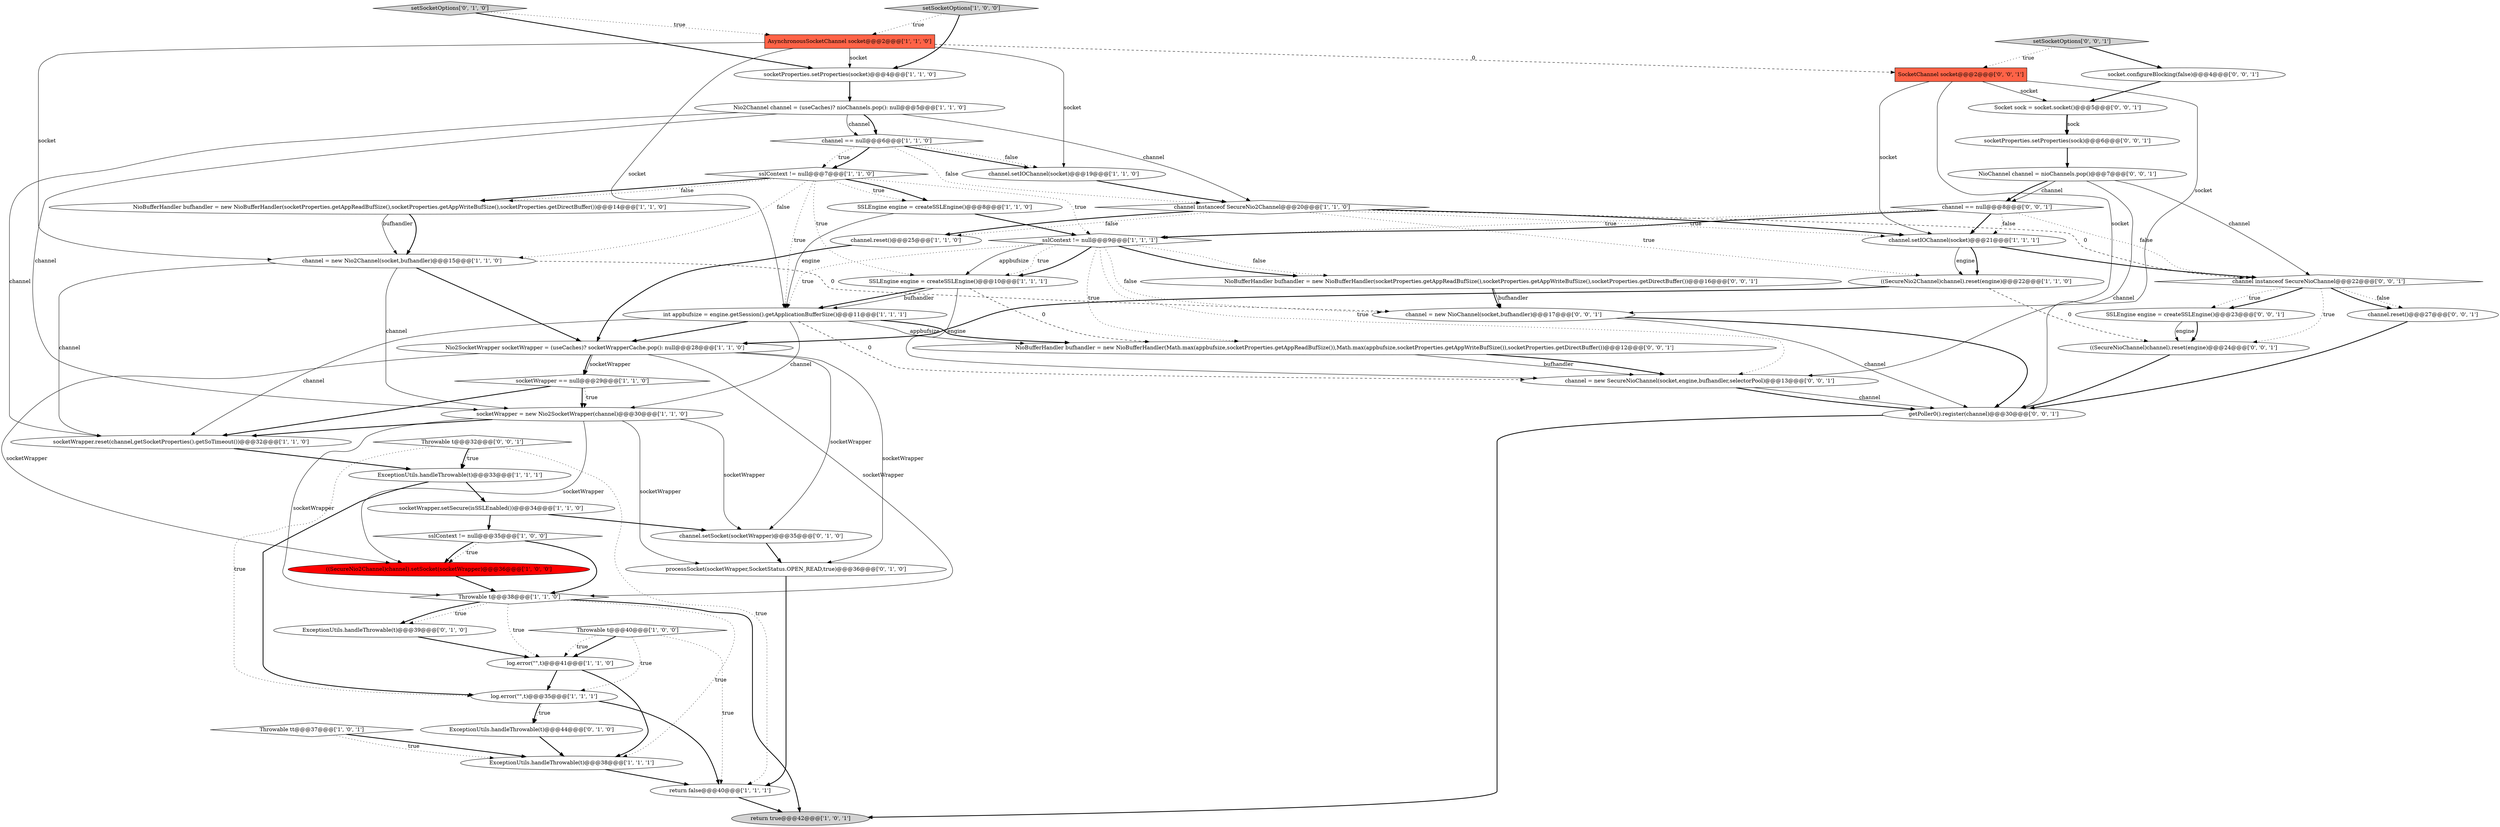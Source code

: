 digraph {
51 [style = filled, label = "socketProperties.setProperties(sock)@@@6@@@['0', '0', '1']", fillcolor = white, shape = ellipse image = "AAA0AAABBB3BBB"];
40 [style = filled, label = "Socket sock = socket.socket()@@@5@@@['0', '0', '1']", fillcolor = white, shape = ellipse image = "AAA0AAABBB3BBB"];
45 [style = filled, label = "NioBufferHandler bufhandler = new NioBufferHandler(socketProperties.getAppReadBufSize(),socketProperties.getAppWriteBufSize(),socketProperties.getDirectBuffer())@@@16@@@['0', '0', '1']", fillcolor = white, shape = ellipse image = "AAA0AAABBB3BBB"];
6 [style = filled, label = "socketWrapper.reset(channel,getSocketProperties().getSoTimeout())@@@32@@@['1', '1', '0']", fillcolor = white, shape = ellipse image = "AAA0AAABBB1BBB"];
21 [style = filled, label = "SSLEngine engine = createSSLEngine()@@@10@@@['1', '1', '1']", fillcolor = white, shape = ellipse image = "AAA0AAABBB1BBB"];
32 [style = filled, label = "((SecureNio2Channel)channel).setSocket(socketWrapper)@@@36@@@['1', '0', '0']", fillcolor = red, shape = ellipse image = "AAA1AAABBB1BBB"];
33 [style = filled, label = "processSocket(socketWrapper,SocketStatus.OPEN_READ,true)@@@36@@@['0', '1', '0']", fillcolor = white, shape = ellipse image = "AAA0AAABBB2BBB"];
47 [style = filled, label = "NioBufferHandler bufhandler = new NioBufferHandler(Math.max(appbufsize,socketProperties.getAppReadBufSize()),Math.max(appbufsize,socketProperties.getAppWriteBufSize()),socketProperties.getDirectBuffer())@@@12@@@['0', '0', '1']", fillcolor = white, shape = ellipse image = "AAA0AAABBB3BBB"];
19 [style = filled, label = "log.error(\"\",t)@@@41@@@['1', '1', '0']", fillcolor = white, shape = ellipse image = "AAA0AAABBB1BBB"];
34 [style = filled, label = "ExceptionUtils.handleThrowable(t)@@@39@@@['0', '1', '0']", fillcolor = white, shape = ellipse image = "AAA0AAABBB2BBB"];
43 [style = filled, label = "SSLEngine engine = createSSLEngine()@@@23@@@['0', '0', '1']", fillcolor = white, shape = ellipse image = "AAA0AAABBB3BBB"];
49 [style = filled, label = "Throwable t@@@32@@@['0', '0', '1']", fillcolor = white, shape = diamond image = "AAA0AAABBB3BBB"];
28 [style = filled, label = "return true@@@42@@@['1', '0', '1']", fillcolor = lightgray, shape = ellipse image = "AAA0AAABBB1BBB"];
8 [style = filled, label = "sslContext != null@@@7@@@['1', '1', '0']", fillcolor = white, shape = diamond image = "AAA0AAABBB1BBB"];
12 [style = filled, label = "channel instanceof SecureNio2Channel@@@20@@@['1', '1', '0']", fillcolor = white, shape = diamond image = "AAA0AAABBB1BBB"];
37 [style = filled, label = "channel.setSocket(socketWrapper)@@@35@@@['0', '1', '0']", fillcolor = white, shape = ellipse image = "AAA0AAABBB2BBB"];
22 [style = filled, label = "channel.reset()@@@25@@@['1', '1', '0']", fillcolor = white, shape = ellipse image = "AAA0AAABBB1BBB"];
10 [style = filled, label = "Throwable t@@@40@@@['1', '0', '0']", fillcolor = white, shape = diamond image = "AAA0AAABBB1BBB"];
13 [style = filled, label = "return false@@@40@@@['1', '1', '1']", fillcolor = white, shape = ellipse image = "AAA0AAABBB1BBB"];
26 [style = filled, label = "ExceptionUtils.handleThrowable(t)@@@33@@@['1', '1', '1']", fillcolor = white, shape = ellipse image = "AAA0AAABBB1BBB"];
30 [style = filled, label = "sslContext != null@@@35@@@['1', '0', '0']", fillcolor = white, shape = diamond image = "AAA0AAABBB1BBB"];
39 [style = filled, label = "socket.configureBlocking(false)@@@4@@@['0', '0', '1']", fillcolor = white, shape = ellipse image = "AAA0AAABBB3BBB"];
48 [style = filled, label = "channel == null@@@8@@@['0', '0', '1']", fillcolor = white, shape = diamond image = "AAA0AAABBB3BBB"];
15 [style = filled, label = "sslContext != null@@@9@@@['1', '1', '1']", fillcolor = white, shape = diamond image = "AAA0AAABBB1BBB"];
52 [style = filled, label = "SocketChannel socket@@@2@@@['0', '0', '1']", fillcolor = tomato, shape = box image = "AAA0AAABBB3BBB"];
16 [style = filled, label = "channel == null@@@6@@@['1', '1', '0']", fillcolor = white, shape = diamond image = "AAA0AAABBB1BBB"];
44 [style = filled, label = "((SecureNioChannel)channel).reset(engine)@@@24@@@['0', '0', '1']", fillcolor = white, shape = ellipse image = "AAA0AAABBB3BBB"];
17 [style = filled, label = "NioBufferHandler bufhandler = new NioBufferHandler(socketProperties.getAppReadBufSize(),socketProperties.getAppWriteBufSize(),socketProperties.getDirectBuffer())@@@14@@@['1', '1', '0']", fillcolor = white, shape = ellipse image = "AAA0AAABBB1BBB"];
24 [style = filled, label = "int appbufsize = engine.getSession().getApplicationBufferSize()@@@11@@@['1', '1', '1']", fillcolor = white, shape = ellipse image = "AAA0AAABBB1BBB"];
53 [style = filled, label = "channel instanceof SecureNioChannel@@@22@@@['0', '0', '1']", fillcolor = white, shape = diamond image = "AAA0AAABBB3BBB"];
46 [style = filled, label = "channel.reset()@@@27@@@['0', '0', '1']", fillcolor = white, shape = ellipse image = "AAA0AAABBB3BBB"];
5 [style = filled, label = "socketWrapper = new Nio2SocketWrapper(channel)@@@30@@@['1', '1', '0']", fillcolor = white, shape = ellipse image = "AAA0AAABBB1BBB"];
31 [style = filled, label = "channel.setIOChannel(socket)@@@21@@@['1', '1', '1']", fillcolor = white, shape = ellipse image = "AAA0AAABBB1BBB"];
14 [style = filled, label = "Throwable t@@@38@@@['1', '1', '0']", fillcolor = white, shape = diamond image = "AAA0AAABBB1BBB"];
4 [style = filled, label = "socketWrapper.setSecure(isSSLEnabled())@@@34@@@['1', '1', '0']", fillcolor = white, shape = ellipse image = "AAA0AAABBB1BBB"];
23 [style = filled, label = "SSLEngine engine = createSSLEngine()@@@8@@@['1', '1', '0']", fillcolor = white, shape = ellipse image = "AAA0AAABBB1BBB"];
29 [style = filled, label = "ExceptionUtils.handleThrowable(t)@@@38@@@['1', '1', '1']", fillcolor = white, shape = ellipse image = "AAA0AAABBB1BBB"];
36 [style = filled, label = "ExceptionUtils.handleThrowable(t)@@@44@@@['0', '1', '0']", fillcolor = white, shape = ellipse image = "AAA0AAABBB2BBB"];
9 [style = filled, label = "socketProperties.setProperties(socket)@@@4@@@['1', '1', '0']", fillcolor = white, shape = ellipse image = "AAA0AAABBB1BBB"];
25 [style = filled, label = "Nio2SocketWrapper socketWrapper = (useCaches)? socketWrapperCache.pop(): null@@@28@@@['1', '1', '0']", fillcolor = white, shape = ellipse image = "AAA0AAABBB1BBB"];
2 [style = filled, label = "AsynchronousSocketChannel socket@@@2@@@['1', '1', '0']", fillcolor = tomato, shape = box image = "AAA0AAABBB1BBB"];
7 [style = filled, label = "setSocketOptions['1', '0', '0']", fillcolor = lightgray, shape = diamond image = "AAA0AAABBB1BBB"];
54 [style = filled, label = "setSocketOptions['0', '0', '1']", fillcolor = lightgray, shape = diamond image = "AAA0AAABBB3BBB"];
0 [style = filled, label = "channel.setIOChannel(socket)@@@19@@@['1', '1', '0']", fillcolor = white, shape = ellipse image = "AAA0AAABBB1BBB"];
20 [style = filled, label = "Throwable tt@@@37@@@['1', '0', '1']", fillcolor = white, shape = diamond image = "AAA0AAABBB1BBB"];
50 [style = filled, label = "channel = new SecureNioChannel(socket,engine,bufhandler,selectorPool)@@@13@@@['0', '0', '1']", fillcolor = white, shape = ellipse image = "AAA0AAABBB3BBB"];
1 [style = filled, label = "Nio2Channel channel = (useCaches)? nioChannels.pop(): null@@@5@@@['1', '1', '0']", fillcolor = white, shape = ellipse image = "AAA0AAABBB1BBB"];
42 [style = filled, label = "NioChannel channel = nioChannels.pop()@@@7@@@['0', '0', '1']", fillcolor = white, shape = ellipse image = "AAA0AAABBB3BBB"];
41 [style = filled, label = "channel = new NioChannel(socket,bufhandler)@@@17@@@['0', '0', '1']", fillcolor = white, shape = ellipse image = "AAA0AAABBB3BBB"];
27 [style = filled, label = "channel = new Nio2Channel(socket,bufhandler)@@@15@@@['1', '1', '0']", fillcolor = white, shape = ellipse image = "AAA0AAABBB1BBB"];
35 [style = filled, label = "setSocketOptions['0', '1', '0']", fillcolor = lightgray, shape = diamond image = "AAA0AAABBB2BBB"];
18 [style = filled, label = "((SecureNio2Channel)channel).reset(engine)@@@22@@@['1', '1', '0']", fillcolor = white, shape = ellipse image = "AAA0AAABBB1BBB"];
3 [style = filled, label = "socketWrapper == null@@@29@@@['1', '1', '0']", fillcolor = white, shape = diamond image = "AAA0AAABBB1BBB"];
38 [style = filled, label = "getPoller0().register(channel)@@@30@@@['0', '0', '1']", fillcolor = white, shape = ellipse image = "AAA0AAABBB3BBB"];
11 [style = filled, label = "log.error(\"\",t)@@@35@@@['1', '1', '1']", fillcolor = white, shape = ellipse image = "AAA0AAABBB1BBB"];
16->0 [style = bold, label=""];
5->37 [style = solid, label="socketWrapper"];
14->19 [style = dotted, label="true"];
2->9 [style = solid, label="socket"];
15->21 [style = bold, label=""];
36->29 [style = bold, label=""];
10->19 [style = bold, label=""];
5->32 [style = solid, label="socketWrapper"];
5->14 [style = solid, label="socketWrapper"];
21->50 [style = solid, label="engine"];
14->28 [style = bold, label=""];
19->11 [style = bold, label=""];
21->24 [style = bold, label=""];
42->48 [style = bold, label=""];
15->21 [style = solid, label="appbufsize"];
15->21 [style = dotted, label="true"];
11->36 [style = bold, label=""];
15->41 [style = dotted, label="false"];
26->11 [style = bold, label=""];
54->52 [style = dotted, label="true"];
7->9 [style = bold, label=""];
3->5 [style = bold, label=""];
48->15 [style = dotted, label="true"];
24->47 [style = solid, label="appbufsize"];
27->5 [style = solid, label="channel"];
35->2 [style = dotted, label="true"];
12->22 [style = dotted, label="false"];
16->0 [style = dotted, label="false"];
25->33 [style = solid, label="socketWrapper"];
11->13 [style = bold, label=""];
48->31 [style = dotted, label="false"];
30->14 [style = bold, label=""];
17->27 [style = bold, label=""];
53->43 [style = dotted, label="true"];
37->33 [style = bold, label=""];
43->44 [style = bold, label=""];
42->48 [style = solid, label="channel"];
27->25 [style = bold, label=""];
12->22 [style = bold, label=""];
2->0 [style = solid, label="socket"];
41->38 [style = solid, label="channel"];
11->36 [style = dotted, label="true"];
45->41 [style = bold, label=""];
22->25 [style = bold, label=""];
46->38 [style = bold, label=""];
12->31 [style = dotted, label="true"];
25->37 [style = solid, label="socketWrapper"];
8->23 [style = bold, label=""];
47->50 [style = solid, label="bufhandler"];
34->19 [style = bold, label=""];
38->28 [style = bold, label=""];
15->50 [style = dotted, label="true"];
40->51 [style = bold, label=""];
15->24 [style = dotted, label="true"];
25->3 [style = bold, label=""];
1->6 [style = solid, label="channel"];
8->23 [style = dotted, label="true"];
27->6 [style = solid, label="channel"];
12->18 [style = dotted, label="true"];
26->4 [style = bold, label=""];
33->13 [style = bold, label=""];
48->53 [style = dotted, label="false"];
24->47 [style = bold, label=""];
44->38 [style = bold, label=""];
52->41 [style = solid, label="socket"];
8->27 [style = dotted, label="false"];
8->17 [style = bold, label=""];
3->5 [style = dotted, label="true"];
5->6 [style = bold, label=""];
1->16 [style = bold, label=""];
31->53 [style = bold, label=""];
24->50 [style = dashed, label="0"];
18->25 [style = bold, label=""];
30->32 [style = dotted, label="true"];
21->24 [style = solid, label="bufhandler"];
41->38 [style = bold, label=""];
14->34 [style = dotted, label="true"];
51->42 [style = bold, label=""];
9->1 [style = bold, label=""];
31->18 [style = solid, label="engine"];
53->43 [style = bold, label=""];
12->31 [style = bold, label=""];
16->8 [style = dotted, label="true"];
25->32 [style = solid, label="socketWrapper"];
7->2 [style = dotted, label="true"];
8->17 [style = dotted, label="false"];
49->13 [style = dotted, label="true"];
6->26 [style = bold, label=""];
15->47 [style = dotted, label="true"];
8->21 [style = dotted, label="true"];
16->8 [style = bold, label=""];
27->41 [style = dashed, label="0"];
2->24 [style = solid, label="socket"];
50->38 [style = solid, label="channel"];
35->9 [style = bold, label=""];
19->29 [style = bold, label=""];
0->12 [style = bold, label=""];
23->15 [style = bold, label=""];
1->16 [style = solid, label="channel"];
8->15 [style = dotted, label="true"];
3->6 [style = bold, label=""];
30->32 [style = bold, label=""];
32->14 [style = bold, label=""];
25->3 [style = solid, label="socketWrapper"];
1->5 [style = solid, label="channel"];
47->50 [style = bold, label=""];
52->40 [style = solid, label="socket"];
8->24 [style = dotted, label="true"];
53->46 [style = dotted, label="false"];
17->27 [style = solid, label="bufhandler"];
48->31 [style = bold, label=""];
12->53 [style = dashed, label="0"];
54->39 [style = bold, label=""];
18->44 [style = dashed, label="0"];
53->46 [style = bold, label=""];
49->11 [style = dotted, label="true"];
21->47 [style = dashed, label="0"];
10->13 [style = dotted, label="true"];
10->11 [style = dotted, label="true"];
10->19 [style = dotted, label="true"];
24->25 [style = bold, label=""];
39->40 [style = bold, label=""];
52->50 [style = solid, label="socket"];
53->44 [style = dotted, label="true"];
24->5 [style = solid, label="channel"];
40->51 [style = solid, label="sock"];
49->26 [style = dotted, label="true"];
42->38 [style = solid, label="channel"];
5->33 [style = solid, label="socketWrapper"];
15->45 [style = bold, label=""];
15->45 [style = dotted, label="false"];
20->29 [style = bold, label=""];
24->6 [style = solid, label="channel"];
25->14 [style = solid, label="socketWrapper"];
43->44 [style = solid, label="engine"];
31->18 [style = bold, label=""];
14->34 [style = bold, label=""];
42->53 [style = solid, label="channel"];
2->52 [style = dashed, label="0"];
2->27 [style = solid, label="socket"];
1->12 [style = solid, label="channel"];
52->31 [style = solid, label="socket"];
4->30 [style = bold, label=""];
4->37 [style = bold, label=""];
50->38 [style = bold, label=""];
20->29 [style = dotted, label="true"];
48->15 [style = bold, label=""];
23->24 [style = solid, label="engine"];
45->41 [style = solid, label="bufhandler"];
14->29 [style = dotted, label="true"];
49->26 [style = bold, label=""];
16->12 [style = dotted, label="false"];
13->28 [style = bold, label=""];
29->13 [style = bold, label=""];
}
